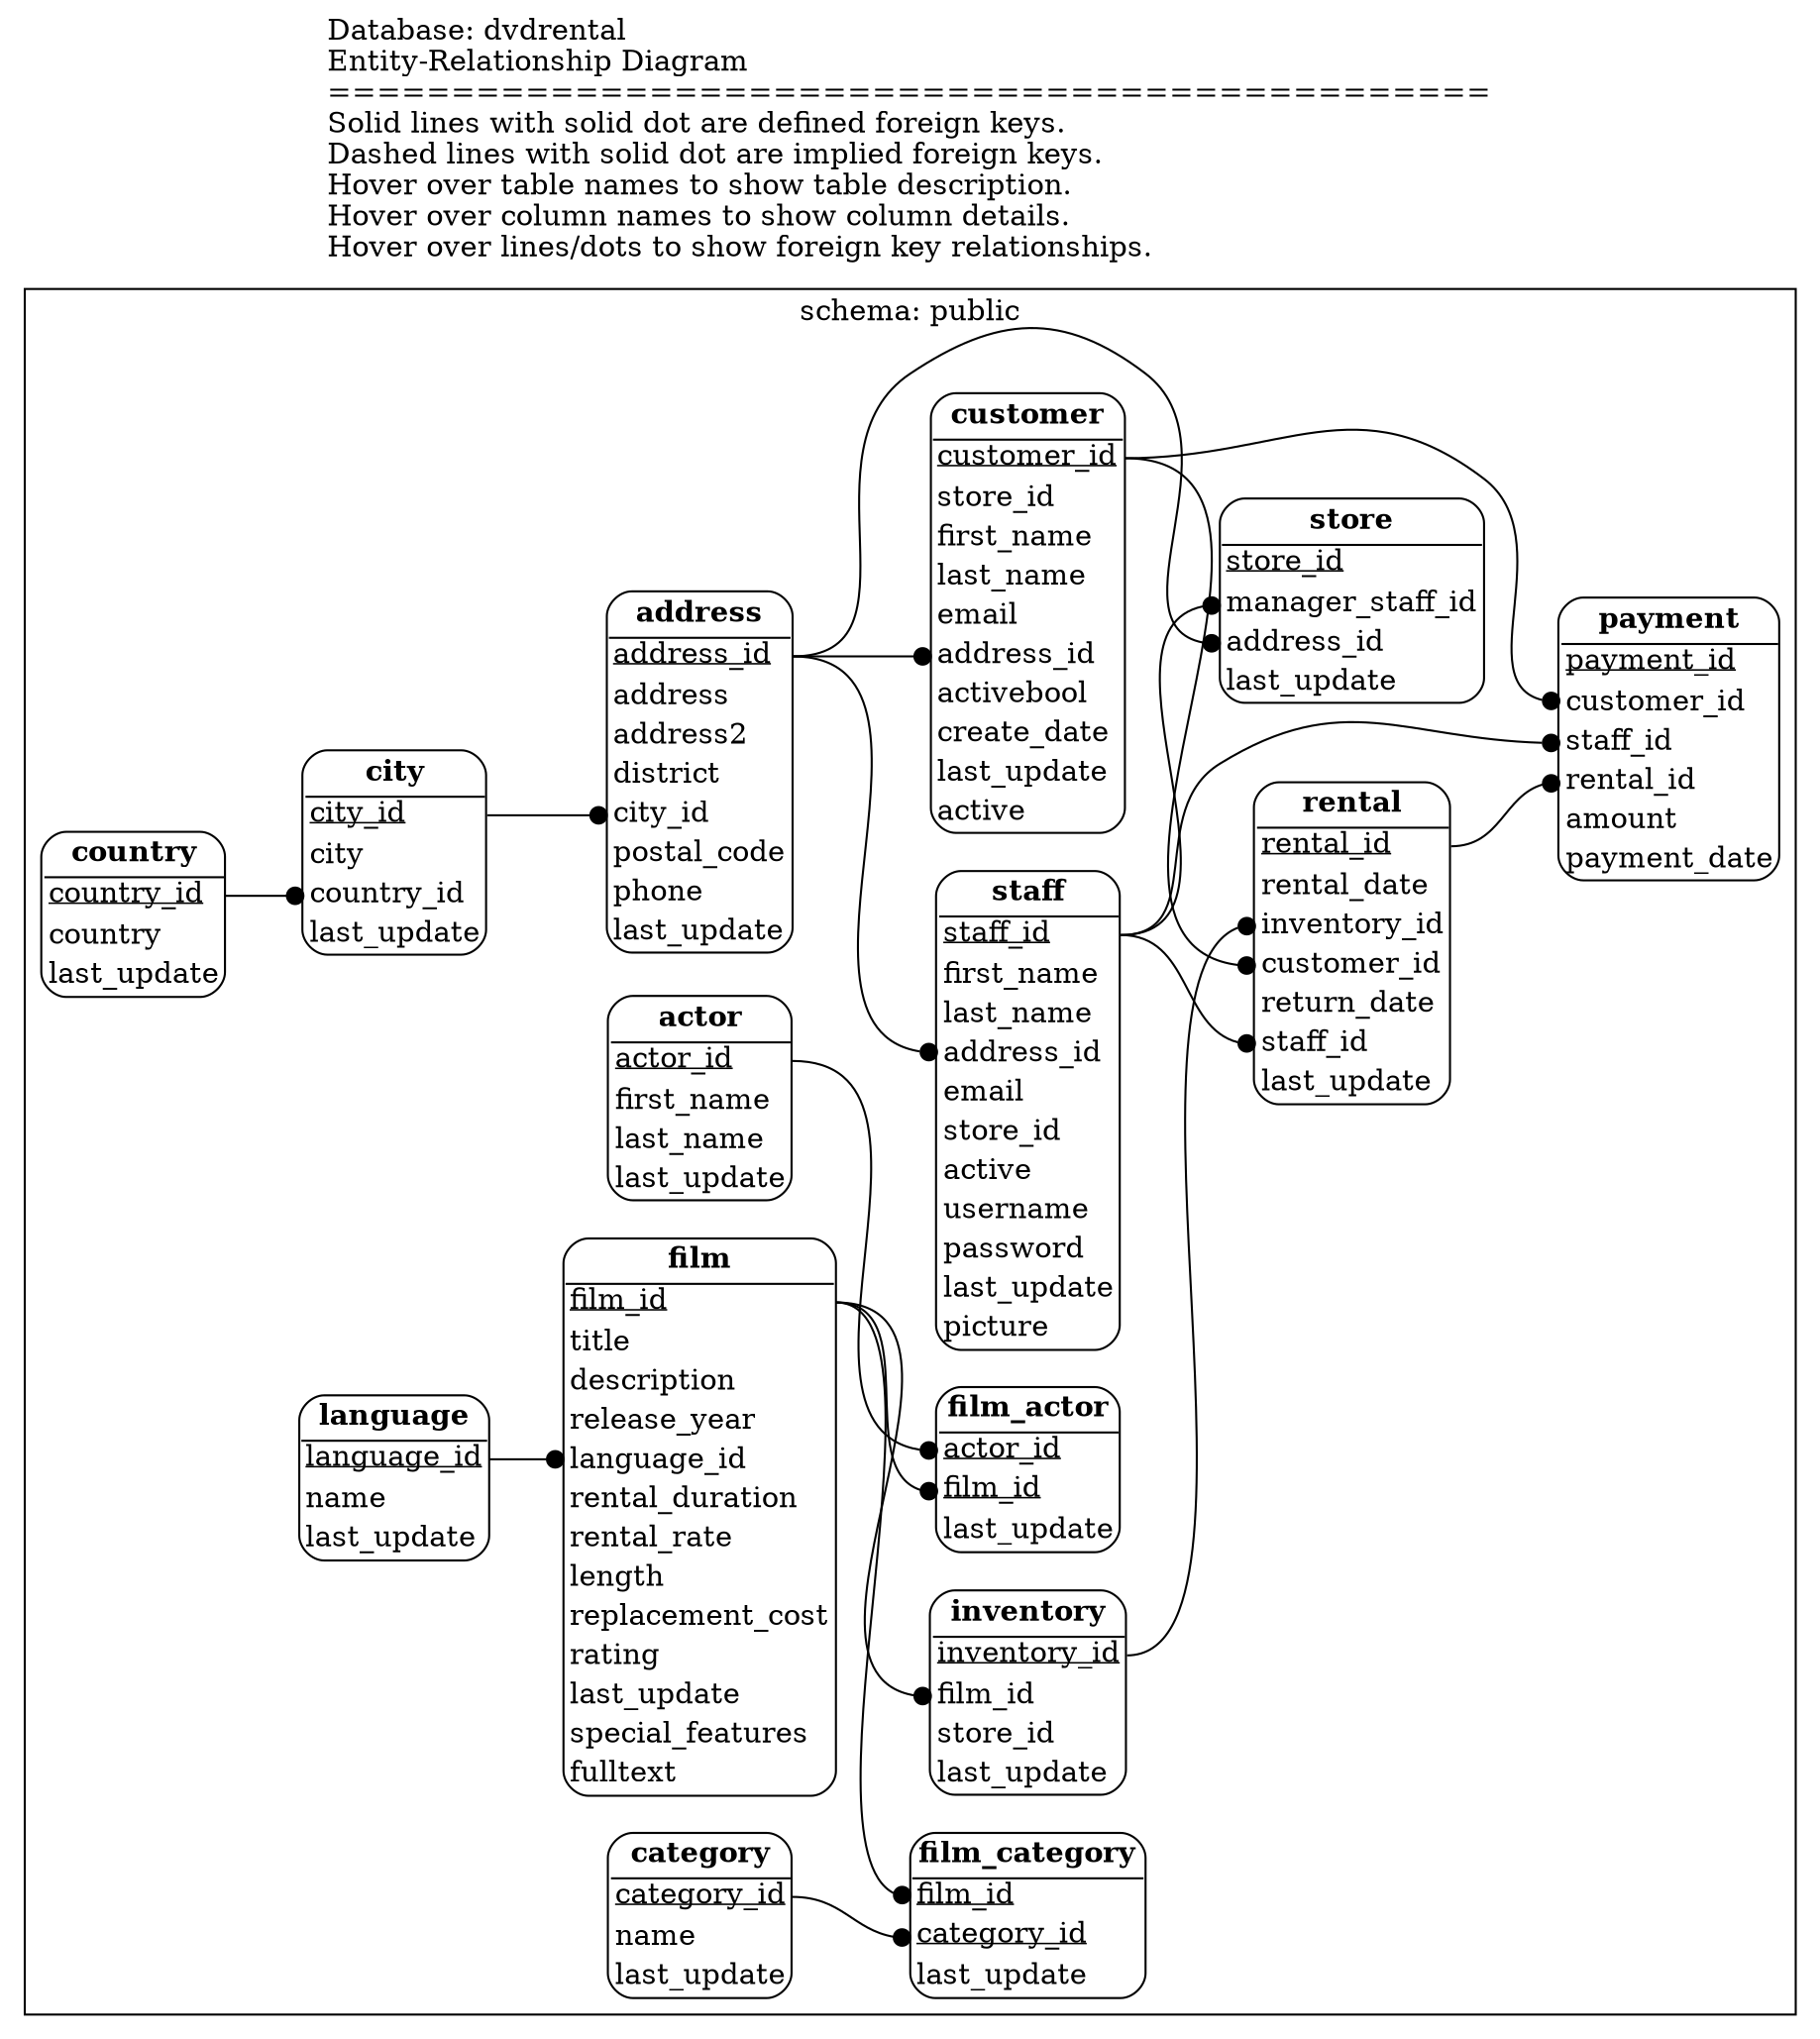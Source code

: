 digraph "ER Diagram" {
	labelloc="top";
	label="Database: dvdrental\lEntity-Relationship Diagram\l===============================================\lSolid lines with solid dot are defined foreign keys.\lDashed lines with solid dot are implied foreign keys.\lHover over table names to show table description.\lHover over column names to show column details.\lHover over lines/dots to show foreign key relationships.\l";
	graph [ rankdir = "LR" ]
	compound=true
	node [ shape=none, margin=0 ]
	subgraph "cluster.public" {
		label="schema: public";
		labelloc="top";
		shape="Mrecord";
		"public.staff" [ label=<<table style="rounded" border="1" cellborder="1" cellspacing="0">
			<tr><td align="center" sides="b" tooltip="TABLE: staff&#013;&#010;DESCRIPTION: (no description available)" href="."><b>staff</b></td></tr>
			<tr><td port="staff~staff_id" align="left" border="0" tooltip="COLUMN: staff_id&#013;&#010;TYPE: integer NOT NULL PRIMARY KEY&#013;&#010;DEFAULT: nextval(&apos;staff_staff_id_seq&apos;::regclass)&#013;&#010;DESCRIPTION: (no description available)" href="."><u>staff_id</u></td></tr>
			<tr><td port="staff~first_name" align="left" border="0" tooltip="COLUMN: first_name&#013;&#010;TYPE: character varying(45) NOT NULL&#013;&#010;DEFAULT: (no default defined)&#013;&#010;DESCRIPTION: (no description available)" href=".">first_name</td></tr>
			<tr><td port="staff~last_name" align="left" border="0" tooltip="COLUMN: last_name&#013;&#010;TYPE: character varying(45) NOT NULL&#013;&#010;DEFAULT: (no default defined)&#013;&#010;DESCRIPTION: (no description available)" href=".">last_name</td></tr>
			<tr><td port="staff~address_id" align="left" border="0" tooltip="COLUMN: address_id&#013;&#010;TYPE: smallint NOT NULL&#013;&#010;DEFAULT: (no default defined)&#013;&#010;DESCRIPTION: (no description available)" href=".">address_id</td></tr>
			<tr><td port="staff~email" align="left" border="0" tooltip="COLUMN: email&#013;&#010;TYPE: character varying(50) NULL&#013;&#010;DEFAULT: (no default defined)&#013;&#010;DESCRIPTION: (no description available)" href=".">email</td></tr>
			<tr><td port="staff~store_id" align="left" border="0" tooltip="COLUMN: store_id&#013;&#010;TYPE: smallint NOT NULL&#013;&#010;DEFAULT: (no default defined)&#013;&#010;DESCRIPTION: (no description available)" href=".">store_id</td></tr>
			<tr><td port="staff~active" align="left" border="0" tooltip="COLUMN: active&#013;&#010;TYPE: boolean NOT NULL&#013;&#010;DEFAULT: true&#013;&#010;DESCRIPTION: (no description available)" href=".">active</td></tr>
			<tr><td port="staff~username" align="left" border="0" tooltip="COLUMN: username&#013;&#010;TYPE: character varying(16) NOT NULL&#013;&#010;DEFAULT: (no default defined)&#013;&#010;DESCRIPTION: (no description available)" href=".">username</td></tr>
			<tr><td port="staff~password" align="left" border="0" tooltip="COLUMN: password&#013;&#010;TYPE: character varying(40) NULL&#013;&#010;DEFAULT: (no default defined)&#013;&#010;DESCRIPTION: (no description available)" href=".">password</td></tr>
			<tr><td port="staff~last_update" align="left" border="0" tooltip="COLUMN: last_update&#013;&#010;TYPE: timestamp without time zone NOT NULL&#013;&#010;DEFAULT: now()&#013;&#010;DESCRIPTION: (no description available)" href=".">last_update</td></tr>
			<tr><td port="staff~picture" align="left" border="0" tooltip="COLUMN: picture&#013;&#010;TYPE: bytea NULL&#013;&#010;DEFAULT: (no default defined)&#013;&#010;DESCRIPTION: (no description available)" href=".">picture</td></tr></table>>];"public.rental" [ label=<<table style="rounded" border="1" cellborder="1" cellspacing="0">
			<tr><td align="center" sides="b" tooltip="TABLE: rental&#013;&#010;DESCRIPTION: (no description available)" href="."><b>rental</b></td></tr>
			<tr><td port="rental~rental_id" align="left" border="0" tooltip="COLUMN: rental_id&#013;&#010;TYPE: integer NOT NULL PRIMARY KEY&#013;&#010;DEFAULT: nextval(&apos;rental_rental_id_seq&apos;::regclass)&#013;&#010;DESCRIPTION: (no description available)" href="."><u>rental_id</u></td></tr>
			<tr><td port="rental~rental_date" align="left" border="0" tooltip="COLUMN: rental_date&#013;&#010;TYPE: timestamp without time zone NOT NULL&#013;&#010;DEFAULT: (no default defined)&#013;&#010;DESCRIPTION: (no description available)" href=".">rental_date</td></tr>
			<tr><td port="rental~inventory_id" align="left" border="0" tooltip="COLUMN: inventory_id&#013;&#010;TYPE: integer NOT NULL&#013;&#010;DEFAULT: (no default defined)&#013;&#010;DESCRIPTION: (no description available)" href=".">inventory_id</td></tr>
			<tr><td port="rental~customer_id" align="left" border="0" tooltip="COLUMN: customer_id&#013;&#010;TYPE: smallint NOT NULL&#013;&#010;DEFAULT: (no default defined)&#013;&#010;DESCRIPTION: (no description available)" href=".">customer_id</td></tr>
			<tr><td port="rental~return_date" align="left" border="0" tooltip="COLUMN: return_date&#013;&#010;TYPE: timestamp without time zone NULL&#013;&#010;DEFAULT: (no default defined)&#013;&#010;DESCRIPTION: (no description available)" href=".">return_date</td></tr>
			<tr><td port="rental~staff_id" align="left" border="0" tooltip="COLUMN: staff_id&#013;&#010;TYPE: smallint NOT NULL&#013;&#010;DEFAULT: (no default defined)&#013;&#010;DESCRIPTION: (no description available)" href=".">staff_id</td></tr>
			<tr><td port="rental~last_update" align="left" border="0" tooltip="COLUMN: last_update&#013;&#010;TYPE: timestamp without time zone NOT NULL&#013;&#010;DEFAULT: now()&#013;&#010;DESCRIPTION: (no description available)" href=".">last_update</td></tr></table>>];"public.film" [ label=<<table style="rounded" border="1" cellborder="1" cellspacing="0">
			<tr><td align="center" sides="b" tooltip="TABLE: film&#013;&#010;DESCRIPTION: (no description available)" href="."><b>film</b></td></tr>
			<tr><td port="film~film_id" align="left" border="0" tooltip="COLUMN: film_id&#013;&#010;TYPE: integer NOT NULL PRIMARY KEY&#013;&#010;DEFAULT: nextval(&apos;film_film_id_seq&apos;::regclass)&#013;&#010;DESCRIPTION: (no description available)" href="."><u>film_id</u></td></tr>
			<tr><td port="film~title" align="left" border="0" tooltip="COLUMN: title&#013;&#010;TYPE: character varying(255) NOT NULL&#013;&#010;DEFAULT: (no default defined)&#013;&#010;DESCRIPTION: (no description available)" href=".">title</td></tr>
			<tr><td port="film~description" align="left" border="0" tooltip="COLUMN: description&#013;&#010;TYPE: text NULL&#013;&#010;DEFAULT: (no default defined)&#013;&#010;DESCRIPTION: (no description available)" href=".">description</td></tr>
			<tr><td port="film~release_year" align="left" border="0" tooltip="COLUMN: release_year&#013;&#010;TYPE: year NULL&#013;&#010;DEFAULT: (no default defined)&#013;&#010;DESCRIPTION: (no description available)" href=".">release_year</td></tr>
			<tr><td port="film~language_id" align="left" border="0" tooltip="COLUMN: language_id&#013;&#010;TYPE: smallint NOT NULL&#013;&#010;DEFAULT: (no default defined)&#013;&#010;DESCRIPTION: (no description available)" href=".">language_id</td></tr>
			<tr><td port="film~rental_duration" align="left" border="0" tooltip="COLUMN: rental_duration&#013;&#010;TYPE: smallint NOT NULL&#013;&#010;DEFAULT: 3&#013;&#010;DESCRIPTION: (no description available)" href=".">rental_duration</td></tr>
			<tr><td port="film~rental_rate" align="left" border="0" tooltip="COLUMN: rental_rate&#013;&#010;TYPE: numeric(4,2) NOT NULL&#013;&#010;DEFAULT: 4.99&#013;&#010;DESCRIPTION: (no description available)" href=".">rental_rate</td></tr>
			<tr><td port="film~length" align="left" border="0" tooltip="COLUMN: length&#013;&#010;TYPE: smallint NULL&#013;&#010;DEFAULT: (no default defined)&#013;&#010;DESCRIPTION: (no description available)" href=".">length</td></tr>
			<tr><td port="film~replacement_cost" align="left" border="0" tooltip="COLUMN: replacement_cost&#013;&#010;TYPE: numeric(5,2) NOT NULL&#013;&#010;DEFAULT: 19.99&#013;&#010;DESCRIPTION: (no description available)" href=".">replacement_cost</td></tr>
			<tr><td port="film~rating" align="left" border="0" tooltip="COLUMN: rating&#013;&#010;TYPE: mpaa_rating NULL&#013;&#010;DEFAULT: &apos;G&apos;::mpaa_rating&#013;&#010;DESCRIPTION: (no description available)" href=".">rating</td></tr>
			<tr><td port="film~last_update" align="left" border="0" tooltip="COLUMN: last_update&#013;&#010;TYPE: timestamp without time zone NOT NULL&#013;&#010;DEFAULT: now()&#013;&#010;DESCRIPTION: (no description available)" href=".">last_update</td></tr>
			<tr><td port="film~special_features" align="left" border="0" tooltip="COLUMN: special_features&#013;&#010;TYPE: text[] NULL&#013;&#010;DEFAULT: (no default defined)&#013;&#010;DESCRIPTION: (no description available)" href=".">special_features</td></tr>
			<tr><td port="film~fulltext" align="left" border="0" tooltip="COLUMN: fulltext&#013;&#010;TYPE: tsvector NOT NULL&#013;&#010;DEFAULT: (no default defined)&#013;&#010;DESCRIPTION: (no description available)" href=".">fulltext</td></tr></table>>];"public.address" [ label=<<table style="rounded" border="1" cellborder="1" cellspacing="0">
			<tr><td align="center" sides="b" tooltip="TABLE: address&#013;&#010;DESCRIPTION: (no description available)" href="."><b>address</b></td></tr>
			<tr><td port="address~address_id" align="left" border="0" tooltip="COLUMN: address_id&#013;&#010;TYPE: integer NOT NULL PRIMARY KEY&#013;&#010;DEFAULT: nextval(&apos;address_address_id_seq&apos;::regclass)&#013;&#010;DESCRIPTION: (no description available)" href="."><u>address_id</u></td></tr>
			<tr><td port="address~address" align="left" border="0" tooltip="COLUMN: address&#013;&#010;TYPE: character varying(50) NOT NULL&#013;&#010;DEFAULT: (no default defined)&#013;&#010;DESCRIPTION: (no description available)" href=".">address</td></tr>
			<tr><td port="address~address2" align="left" border="0" tooltip="COLUMN: address2&#013;&#010;TYPE: character varying(50) NULL&#013;&#010;DEFAULT: (no default defined)&#013;&#010;DESCRIPTION: (no description available)" href=".">address2</td></tr>
			<tr><td port="address~district" align="left" border="0" tooltip="COLUMN: district&#013;&#010;TYPE: character varying(20) NOT NULL&#013;&#010;DEFAULT: (no default defined)&#013;&#010;DESCRIPTION: (no description available)" href=".">district</td></tr>
			<tr><td port="address~city_id" align="left" border="0" tooltip="COLUMN: city_id&#013;&#010;TYPE: smallint NOT NULL&#013;&#010;DEFAULT: (no default defined)&#013;&#010;DESCRIPTION: (no description available)" href=".">city_id</td></tr>
			<tr><td port="address~postal_code" align="left" border="0" tooltip="COLUMN: postal_code&#013;&#010;TYPE: character varying(10) NULL&#013;&#010;DEFAULT: (no default defined)&#013;&#010;DESCRIPTION: (no description available)" href=".">postal_code</td></tr>
			<tr><td port="address~phone" align="left" border="0" tooltip="COLUMN: phone&#013;&#010;TYPE: character varying(20) NOT NULL&#013;&#010;DEFAULT: (no default defined)&#013;&#010;DESCRIPTION: (no description available)" href=".">phone</td></tr>
			<tr><td port="address~last_update" align="left" border="0" tooltip="COLUMN: last_update&#013;&#010;TYPE: timestamp without time zone NOT NULL&#013;&#010;DEFAULT: now()&#013;&#010;DESCRIPTION: (no description available)" href=".">last_update</td></tr></table>>];"public.customer" [ label=<<table style="rounded" border="1" cellborder="1" cellspacing="0">
			<tr><td align="center" sides="b" tooltip="TABLE: customer&#013;&#010;DESCRIPTION: (no description available)" href="."><b>customer</b></td></tr>
			<tr><td port="customer~customer_id" align="left" border="0" tooltip="COLUMN: customer_id&#013;&#010;TYPE: integer NOT NULL PRIMARY KEY&#013;&#010;DEFAULT: nextval(&apos;customer_customer_id_seq&apos;::regclass)&#013;&#010;DESCRIPTION: (no description available)" href="."><u>customer_id</u></td></tr>
			<tr><td port="customer~store_id" align="left" border="0" tooltip="COLUMN: store_id&#013;&#010;TYPE: smallint NOT NULL&#013;&#010;DEFAULT: (no default defined)&#013;&#010;DESCRIPTION: (no description available)" href=".">store_id</td></tr>
			<tr><td port="customer~first_name" align="left" border="0" tooltip="COLUMN: first_name&#013;&#010;TYPE: character varying(45) NOT NULL&#013;&#010;DEFAULT: (no default defined)&#013;&#010;DESCRIPTION: (no description available)" href=".">first_name</td></tr>
			<tr><td port="customer~last_name" align="left" border="0" tooltip="COLUMN: last_name&#013;&#010;TYPE: character varying(45) NOT NULL&#013;&#010;DEFAULT: (no default defined)&#013;&#010;DESCRIPTION: (no description available)" href=".">last_name</td></tr>
			<tr><td port="customer~email" align="left" border="0" tooltip="COLUMN: email&#013;&#010;TYPE: character varying(50) NULL&#013;&#010;DEFAULT: (no default defined)&#013;&#010;DESCRIPTION: (no description available)" href=".">email</td></tr>
			<tr><td port="customer~address_id" align="left" border="0" tooltip="COLUMN: address_id&#013;&#010;TYPE: smallint NOT NULL&#013;&#010;DEFAULT: (no default defined)&#013;&#010;DESCRIPTION: (no description available)" href=".">address_id</td></tr>
			<tr><td port="customer~activebool" align="left" border="0" tooltip="COLUMN: activebool&#013;&#010;TYPE: boolean NOT NULL&#013;&#010;DEFAULT: true&#013;&#010;DESCRIPTION: (no description available)" href=".">activebool</td></tr>
			<tr><td port="customer~create_date" align="left" border="0" tooltip="COLUMN: create_date&#013;&#010;TYPE: date NOT NULL&#013;&#010;DEFAULT: (&apos;now&apos;::text)::date&#013;&#010;DESCRIPTION: (no description available)" href=".">create_date</td></tr>
			<tr><td port="customer~last_update" align="left" border="0" tooltip="COLUMN: last_update&#013;&#010;TYPE: timestamp without time zone NULL&#013;&#010;DEFAULT: now()&#013;&#010;DESCRIPTION: (no description available)" href=".">last_update</td></tr>
			<tr><td port="customer~active" align="left" border="0" tooltip="COLUMN: active&#013;&#010;TYPE: integer NULL&#013;&#010;DEFAULT: (no default defined)&#013;&#010;DESCRIPTION: (no description available)" href=".">active</td></tr></table>>];"public.payment" [ label=<<table style="rounded" border="1" cellborder="1" cellspacing="0">
			<tr><td align="center" sides="b" tooltip="TABLE: payment&#013;&#010;DESCRIPTION: (no description available)" href="."><b>payment</b></td></tr>
			<tr><td port="payment~payment_id" align="left" border="0" tooltip="COLUMN: payment_id&#013;&#010;TYPE: integer NOT NULL PRIMARY KEY&#013;&#010;DEFAULT: nextval(&apos;payment_payment_id_seq&apos;::regclass)&#013;&#010;DESCRIPTION: (no description available)" href="."><u>payment_id</u></td></tr>
			<tr><td port="payment~customer_id" align="left" border="0" tooltip="COLUMN: customer_id&#013;&#010;TYPE: smallint NOT NULL&#013;&#010;DEFAULT: (no default defined)&#013;&#010;DESCRIPTION: (no description available)" href=".">customer_id</td></tr>
			<tr><td port="payment~staff_id" align="left" border="0" tooltip="COLUMN: staff_id&#013;&#010;TYPE: smallint NOT NULL&#013;&#010;DEFAULT: (no default defined)&#013;&#010;DESCRIPTION: (no description available)" href=".">staff_id</td></tr>
			<tr><td port="payment~rental_id" align="left" border="0" tooltip="COLUMN: rental_id&#013;&#010;TYPE: integer NOT NULL&#013;&#010;DEFAULT: (no default defined)&#013;&#010;DESCRIPTION: (no description available)" href=".">rental_id</td></tr>
			<tr><td port="payment~amount" align="left" border="0" tooltip="COLUMN: amount&#013;&#010;TYPE: numeric(5,2) NOT NULL&#013;&#010;DEFAULT: (no default defined)&#013;&#010;DESCRIPTION: (no description available)" href=".">amount</td></tr>
			<tr><td port="payment~payment_date" align="left" border="0" tooltip="COLUMN: payment_date&#013;&#010;TYPE: timestamp without time zone NOT NULL&#013;&#010;DEFAULT: (no default defined)&#013;&#010;DESCRIPTION: (no description available)" href=".">payment_date</td></tr></table>>];"public.film_actor" [ label=<<table style="rounded" border="1" cellborder="1" cellspacing="0">
			<tr><td align="center" sides="b" tooltip="TABLE: film_actor&#013;&#010;DESCRIPTION: (no description available)" href="."><b>film_actor</b></td></tr>
			<tr><td port="film_actor~actor_id" align="left" border="0" tooltip="COLUMN: actor_id&#013;&#010;TYPE: smallint NOT NULL PRIMARY KEY&#013;&#010;DEFAULT: (no default defined)&#013;&#010;DESCRIPTION: (no description available)" href="."><u>actor_id</u></td></tr>
			<tr><td port="film_actor~film_id" align="left" border="0" tooltip="COLUMN: film_id&#013;&#010;TYPE: smallint NOT NULL PRIMARY KEY&#013;&#010;DEFAULT: (no default defined)&#013;&#010;DESCRIPTION: (no description available)" href="."><u>film_id</u></td></tr>
			<tr><td port="film_actor~last_update" align="left" border="0" tooltip="COLUMN: last_update&#013;&#010;TYPE: timestamp without time zone NOT NULL&#013;&#010;DEFAULT: now()&#013;&#010;DESCRIPTION: (no description available)" href=".">last_update</td></tr></table>>];"public.city" [ label=<<table style="rounded" border="1" cellborder="1" cellspacing="0">
			<tr><td align="center" sides="b" tooltip="TABLE: city&#013;&#010;DESCRIPTION: (no description available)" href="."><b>city</b></td></tr>
			<tr><td port="city~city_id" align="left" border="0" tooltip="COLUMN: city_id&#013;&#010;TYPE: integer NOT NULL PRIMARY KEY&#013;&#010;DEFAULT: nextval(&apos;city_city_id_seq&apos;::regclass)&#013;&#010;DESCRIPTION: (no description available)" href="."><u>city_id</u></td></tr>
			<tr><td port="city~city" align="left" border="0" tooltip="COLUMN: city&#013;&#010;TYPE: character varying(50) NOT NULL&#013;&#010;DEFAULT: (no default defined)&#013;&#010;DESCRIPTION: (no description available)" href=".">city</td></tr>
			<tr><td port="city~country_id" align="left" border="0" tooltip="COLUMN: country_id&#013;&#010;TYPE: smallint NOT NULL&#013;&#010;DEFAULT: (no default defined)&#013;&#010;DESCRIPTION: (no description available)" href=".">country_id</td></tr>
			<tr><td port="city~last_update" align="left" border="0" tooltip="COLUMN: last_update&#013;&#010;TYPE: timestamp without time zone NOT NULL&#013;&#010;DEFAULT: now()&#013;&#010;DESCRIPTION: (no description available)" href=".">last_update</td></tr></table>>];"public.film_category" [ label=<<table style="rounded" border="1" cellborder="1" cellspacing="0">
			<tr><td align="center" sides="b" tooltip="TABLE: film_category&#013;&#010;DESCRIPTION: (no description available)" href="."><b>film_category</b></td></tr>
			<tr><td port="film_category~film_id" align="left" border="0" tooltip="COLUMN: film_id&#013;&#010;TYPE: smallint NOT NULL PRIMARY KEY&#013;&#010;DEFAULT: (no default defined)&#013;&#010;DESCRIPTION: (no description available)" href="."><u>film_id</u></td></tr>
			<tr><td port="film_category~category_id" align="left" border="0" tooltip="COLUMN: category_id&#013;&#010;TYPE: smallint NOT NULL PRIMARY KEY&#013;&#010;DEFAULT: (no default defined)&#013;&#010;DESCRIPTION: (no description available)" href="."><u>category_id</u></td></tr>
			<tr><td port="film_category~last_update" align="left" border="0" tooltip="COLUMN: last_update&#013;&#010;TYPE: timestamp without time zone NOT NULL&#013;&#010;DEFAULT: now()&#013;&#010;DESCRIPTION: (no description available)" href=".">last_update</td></tr></table>>];"public.inventory" [ label=<<table style="rounded" border="1" cellborder="1" cellspacing="0">
			<tr><td align="center" sides="b" tooltip="TABLE: inventory&#013;&#010;DESCRIPTION: (no description available)" href="."><b>inventory</b></td></tr>
			<tr><td port="inventory~inventory_id" align="left" border="0" tooltip="COLUMN: inventory_id&#013;&#010;TYPE: integer NOT NULL PRIMARY KEY&#013;&#010;DEFAULT: nextval(&apos;inventory_inventory_id_seq&apos;::regclass)&#013;&#010;DESCRIPTION: (no description available)" href="."><u>inventory_id</u></td></tr>
			<tr><td port="inventory~film_id" align="left" border="0" tooltip="COLUMN: film_id&#013;&#010;TYPE: smallint NOT NULL&#013;&#010;DEFAULT: (no default defined)&#013;&#010;DESCRIPTION: (no description available)" href=".">film_id</td></tr>
			<tr><td port="inventory~store_id" align="left" border="0" tooltip="COLUMN: store_id&#013;&#010;TYPE: smallint NOT NULL&#013;&#010;DEFAULT: (no default defined)&#013;&#010;DESCRIPTION: (no description available)" href=".">store_id</td></tr>
			<tr><td port="inventory~last_update" align="left" border="0" tooltip="COLUMN: last_update&#013;&#010;TYPE: timestamp without time zone NOT NULL&#013;&#010;DEFAULT: now()&#013;&#010;DESCRIPTION: (no description available)" href=".">last_update</td></tr></table>>];"public.store" [ label=<<table style="rounded" border="1" cellborder="1" cellspacing="0">
			<tr><td align="center" sides="b" tooltip="TABLE: store&#013;&#010;DESCRIPTION: (no description available)" href="."><b>store</b></td></tr>
			<tr><td port="store~store_id" align="left" border="0" tooltip="COLUMN: store_id&#013;&#010;TYPE: integer NOT NULL PRIMARY KEY&#013;&#010;DEFAULT: nextval(&apos;store_store_id_seq&apos;::regclass)&#013;&#010;DESCRIPTION: (no description available)" href="."><u>store_id</u></td></tr>
			<tr><td port="store~manager_staff_id" align="left" border="0" tooltip="COLUMN: manager_staff_id&#013;&#010;TYPE: smallint NOT NULL&#013;&#010;DEFAULT: (no default defined)&#013;&#010;DESCRIPTION: (no description available)" href=".">manager_staff_id</td></tr>
			<tr><td port="store~address_id" align="left" border="0" tooltip="COLUMN: address_id&#013;&#010;TYPE: smallint NOT NULL&#013;&#010;DEFAULT: (no default defined)&#013;&#010;DESCRIPTION: (no description available)" href=".">address_id</td></tr>
			<tr><td port="store~last_update" align="left" border="0" tooltip="COLUMN: last_update&#013;&#010;TYPE: timestamp without time zone NOT NULL&#013;&#010;DEFAULT: now()&#013;&#010;DESCRIPTION: (no description available)" href=".">last_update</td></tr></table>>];"public.country" [ label=<<table style="rounded" border="1" cellborder="1" cellspacing="0">
			<tr><td align="center" sides="b" tooltip="TABLE: country&#013;&#010;DESCRIPTION: (no description available)" href="."><b>country</b></td></tr>
			<tr><td port="country~country_id" align="left" border="0" tooltip="COLUMN: country_id&#013;&#010;TYPE: integer NOT NULL PRIMARY KEY&#013;&#010;DEFAULT: nextval(&apos;country_country_id_seq&apos;::regclass)&#013;&#010;DESCRIPTION: (no description available)" href="."><u>country_id</u></td></tr>
			<tr><td port="country~country" align="left" border="0" tooltip="COLUMN: country&#013;&#010;TYPE: character varying(50) NOT NULL&#013;&#010;DEFAULT: (no default defined)&#013;&#010;DESCRIPTION: (no description available)" href=".">country</td></tr>
			<tr><td port="country~last_update" align="left" border="0" tooltip="COLUMN: last_update&#013;&#010;TYPE: timestamp without time zone NOT NULL&#013;&#010;DEFAULT: now()&#013;&#010;DESCRIPTION: (no description available)" href=".">last_update</td></tr></table>>];"public.actor" [ label=<<table style="rounded" border="1" cellborder="1" cellspacing="0">
			<tr><td align="center" sides="b" tooltip="TABLE: actor&#013;&#010;DESCRIPTION: (no description available)" href="."><b>actor</b></td></tr>
			<tr><td port="actor~actor_id" align="left" border="0" tooltip="COLUMN: actor_id&#013;&#010;TYPE: integer NOT NULL PRIMARY KEY&#013;&#010;DEFAULT: nextval(&apos;actor_actor_id_seq&apos;::regclass)&#013;&#010;DESCRIPTION: (no description available)" href="."><u>actor_id</u></td></tr>
			<tr><td port="actor~first_name" align="left" border="0" tooltip="COLUMN: first_name&#013;&#010;TYPE: character varying(45) NOT NULL&#013;&#010;DEFAULT: (no default defined)&#013;&#010;DESCRIPTION: Something &quot;with&quot; a lot of &quot;quotes&quot; in it" href=".">first_name</td></tr>
			<tr><td port="actor~last_name" align="left" border="0" tooltip="COLUMN: last_name&#013;&#010;TYPE: character varying(45) NOT NULL&#013;&#010;DEFAULT: (no default defined)&#013;&#010;DESCRIPTION: (no description available)" href=".">last_name</td></tr>
			<tr><td port="actor~last_update" align="left" border="0" tooltip="COLUMN: last_update&#013;&#010;TYPE: timestamp without time zone NOT NULL&#013;&#010;DEFAULT: now()&#013;&#010;DESCRIPTION: (no description available)" href=".">last_update</td></tr></table>>];"public.category" [ label=<<table style="rounded" border="1" cellborder="1" cellspacing="0">
			<tr><td align="center" sides="b" tooltip="TABLE: category&#013;&#010;DESCRIPTION: (no description available)" href="."><b>category</b></td></tr>
			<tr><td port="category~category_id" align="left" border="0" tooltip="COLUMN: category_id&#013;&#010;TYPE: integer NOT NULL PRIMARY KEY&#013;&#010;DEFAULT: nextval(&apos;category_category_id_seq&apos;::regclass)&#013;&#010;DESCRIPTION: (no description available)" href="."><u>category_id</u></td></tr>
			<tr><td port="category~name" align="left" border="0" tooltip="COLUMN: name&#013;&#010;TYPE: character varying(25) NOT NULL&#013;&#010;DEFAULT: (no default defined)&#013;&#010;DESCRIPTION: (no description available)" href=".">name</td></tr>
			<tr><td port="category~last_update" align="left" border="0" tooltip="COLUMN: last_update&#013;&#010;TYPE: timestamp without time zone NOT NULL&#013;&#010;DEFAULT: now()&#013;&#010;DESCRIPTION: (no description available)" href=".">last_update</td></tr></table>>];"public.language" [ label=<<table style="rounded" border="1" cellborder="1" cellspacing="0">
			<tr><td align="center" sides="b" tooltip="TABLE: language&#013;&#010;DESCRIPTION: (no description available)" href="."><b>language</b></td></tr>
			<tr><td port="language~language_id" align="left" border="0" tooltip="COLUMN: language_id&#013;&#010;TYPE: integer NOT NULL PRIMARY KEY&#013;&#010;DEFAULT: nextval(&apos;language_language_id_seq&apos;::regclass)&#013;&#010;DESCRIPTION: (no description available)" href="."><u>language_id</u></td></tr>
			<tr><td port="language~name" align="left" border="0" tooltip="COLUMN: name&#013;&#010;TYPE: character(20) NOT NULL&#013;&#010;DEFAULT: (no default defined)&#013;&#010;DESCRIPTION: (no description available)" href=".">name</td></tr>
			<tr><td port="language~last_update" align="left" border="0" tooltip="COLUMN: last_update&#013;&#010;TYPE: timestamp without time zone NOT NULL&#013;&#010;DEFAULT: now()&#013;&#010;DESCRIPTION: (no description available)" href=".">last_update</td></tr></table>>];
	}
	edge[arrowhead=dot, arrowtail=none, dir=both]
	"public.customer":"customer~customer_id"->"public.rental":"rental~customer_id" [labeltooltip = "rental(customer_id) &#10230; customer&#013;&#010;FOREIGN KEY NAME: rental_customer_id_fkey&#013;&#010;DESCRIPTION: (no description available)", edgetooltip="rental(customer_id) &#10230; customer&#013;&#010;FOREIGN KEY NAME: rental_customer_id_fkey&#013;&#010;DESCRIPTION: (no description available)"];
	"public.customer":"customer~customer_id"->"public.payment":"payment~customer_id" [labeltooltip = "payment(customer_id) &#10230; customer&#013;&#010;FOREIGN KEY NAME: payment_customer_id_fkey&#013;&#010;DESCRIPTION: (no description available)", edgetooltip="payment(customer_id) &#10230; customer&#013;&#010;FOREIGN KEY NAME: payment_customer_id_fkey&#013;&#010;DESCRIPTION: (no description available)"];
	"public.actor":"actor~actor_id"->"public.film_actor":"film_actor~actor_id" [labeltooltip = "film_actor(actor_id) &#10230; actor&#013;&#010;FOREIGN KEY NAME: film_actor_actor_id_fkey&#013;&#010;DESCRIPTION: (no description available)", edgetooltip="film_actor(actor_id) &#10230; actor&#013;&#010;FOREIGN KEY NAME: film_actor_actor_id_fkey&#013;&#010;DESCRIPTION: (no description available)"];
	"public.category":"category~category_id"->"public.film_category":"film_category~category_id" [labeltooltip = "film_category(category_id) &#10230; category&#013;&#010;FOREIGN KEY NAME: film_category_category_id_fkey&#013;&#010;DESCRIPTION: (no description available)", edgetooltip="film_category(category_id) &#10230; category&#013;&#010;FOREIGN KEY NAME: film_category_category_id_fkey&#013;&#010;DESCRIPTION: (no description available)"];
	"public.film":"film~film_id"->"public.film_actor":"film_actor~film_id" [labeltooltip = "film_actor(film_id) &#10230; film&#013;&#010;FOREIGN KEY NAME: film_actor_film_id_fkey&#013;&#010;DESCRIPTION: (no description available)", edgetooltip="film_actor(film_id) &#10230; film&#013;&#010;FOREIGN KEY NAME: film_actor_film_id_fkey&#013;&#010;DESCRIPTION: (no description available)"];
	"public.film":"film~film_id"->"public.film_category":"film_category~film_id" [labeltooltip = "film_category(film_id) &#10230; film&#013;&#010;FOREIGN KEY NAME: film_category_film_id_fkey&#013;&#010;DESCRIPTION: (no description available)", edgetooltip="film_category(film_id) &#10230; film&#013;&#010;FOREIGN KEY NAME: film_category_film_id_fkey&#013;&#010;DESCRIPTION: (no description available)"];
	"public.film":"film~film_id"->"public.inventory":"inventory~film_id" [labeltooltip = "inventory(film_id) &#10230; film&#013;&#010;FOREIGN KEY NAME: inventory_film_id_fkey&#013;&#010;DESCRIPTION: (no description available)", edgetooltip="inventory(film_id) &#10230; film&#013;&#010;FOREIGN KEY NAME: inventory_film_id_fkey&#013;&#010;DESCRIPTION: (no description available)"];
	"public.address":"address~address_id"->"public.customer":"customer~address_id" [labeltooltip = "customer(address_id) &#10230; address&#013;&#010;FOREIGN KEY NAME: customer_address_id_fkey&#013;&#010;DESCRIPTION: (no description available)", edgetooltip="customer(address_id) &#10230; address&#013;&#010;FOREIGN KEY NAME: customer_address_id_fkey&#013;&#010;DESCRIPTION: (no description available)"];
	"public.address":"address~address_id"->"public.staff":"staff~address_id" [labeltooltip = "staff(address_id) &#10230; address&#013;&#010;FOREIGN KEY NAME: staff_address_id_fkey&#013;&#010;DESCRIPTION: (no description available)", edgetooltip="staff(address_id) &#10230; address&#013;&#010;FOREIGN KEY NAME: staff_address_id_fkey&#013;&#010;DESCRIPTION: (no description available)"];
	"public.address":"address~address_id"->"public.store":"store~address_id" [labeltooltip = "store(address_id) &#10230; address&#013;&#010;FOREIGN KEY NAME: store_address_id_fkey&#013;&#010;DESCRIPTION: (no description available)", edgetooltip="store(address_id) &#10230; address&#013;&#010;FOREIGN KEY NAME: store_address_id_fkey&#013;&#010;DESCRIPTION: (no description available)"];
	"public.city":"city~city_id"->"public.address":"address~city_id" [labeltooltip = "address(city_id) &#10230; city&#013;&#010;FOREIGN KEY NAME: fk_address_city&#013;&#010;DESCRIPTION: (no description available)", edgetooltip="address(city_id) &#10230; city&#013;&#010;FOREIGN KEY NAME: fk_address_city&#013;&#010;DESCRIPTION: (no description available)"];
	"public.country":"country~country_id"->"public.city":"city~country_id" [labeltooltip = "city(country_id) &#10230; country&#013;&#010;FOREIGN KEY NAME: fk_city&#013;&#010;DESCRIPTION: (no description available)", edgetooltip="city(country_id) &#10230; country&#013;&#010;FOREIGN KEY NAME: fk_city&#013;&#010;DESCRIPTION: (no description available)"];
	"public.inventory":"inventory~inventory_id"->"public.rental":"rental~inventory_id" [labeltooltip = "rental(inventory_id) &#10230; inventory&#013;&#010;FOREIGN KEY NAME: rental_inventory_id_fkey&#013;&#010;DESCRIPTION: (no description available)", edgetooltip="rental(inventory_id) &#10230; inventory&#013;&#010;FOREIGN KEY NAME: rental_inventory_id_fkey&#013;&#010;DESCRIPTION: (no description available)"];
	"public.language":"language~language_id"->"public.film":"film~language_id" [labeltooltip = "film(language_id) &#10230; language&#013;&#010;FOREIGN KEY NAME: film_language_id_fkey&#013;&#010;DESCRIPTION: (no description available)", edgetooltip="film(language_id) &#10230; language&#013;&#010;FOREIGN KEY NAME: film_language_id_fkey&#013;&#010;DESCRIPTION: (no description available)"];
	"public.rental":"rental~rental_id"->"public.payment":"payment~rental_id" [labeltooltip = "payment(rental_id) &#10230; rental&#013;&#010;FOREIGN KEY NAME: payment_rental_id_fkey&#013;&#010;DESCRIPTION: (no description available)", edgetooltip="payment(rental_id) &#10230; rental&#013;&#010;FOREIGN KEY NAME: payment_rental_id_fkey&#013;&#010;DESCRIPTION: (no description available)"];
	"public.staff":"staff~staff_id"->"public.rental":"rental~staff_id" [labeltooltip = "rental(staff_id) &#10230; staff&#013;&#010;FOREIGN KEY NAME: rental_staff_id_key&#013;&#010;DESCRIPTION: (no description available)", edgetooltip="rental(staff_id) &#10230; staff&#013;&#010;FOREIGN KEY NAME: rental_staff_id_key&#013;&#010;DESCRIPTION: (no description available)"];
	"public.staff":"staff~staff_id"->"public.store":"store~manager_staff_id" [labeltooltip = "store(manager_staff_id) &#10230; staff&#013;&#010;FOREIGN KEY NAME: store_manager_staff_id_fkey&#013;&#010;DESCRIPTION: (no description available)", edgetooltip="store(manager_staff_id) &#10230; staff&#013;&#010;FOREIGN KEY NAME: store_manager_staff_id_fkey&#013;&#010;DESCRIPTION: (no description available)"];
	"public.staff":"staff~staff_id"->"public.payment":"payment~staff_id" [labeltooltip = "payment(staff_id) &#10230; staff&#013;&#010;FOREIGN KEY NAME: payment_staff_id_fkey&#013;&#010;DESCRIPTION: (no description available)", edgetooltip="payment(staff_id) &#10230; staff&#013;&#010;FOREIGN KEY NAME: payment_staff_id_fkey&#013;&#010;DESCRIPTION: (no description available)"];
	edge[arrowhead=dot, arrowtail=none, dir=both, style=dashed]
}
